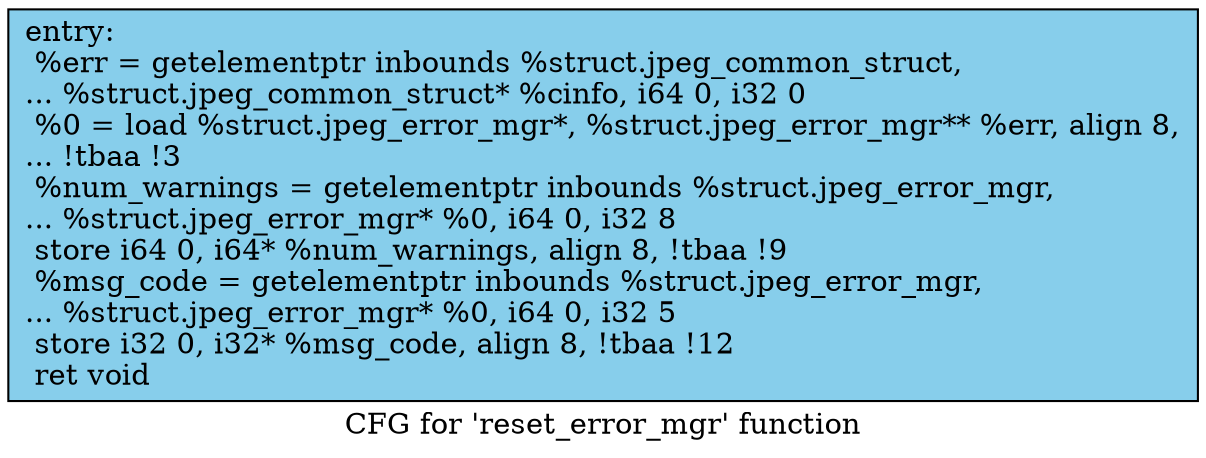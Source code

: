 digraph "CFG for 'reset_error_mgr' function" {
	label="CFG for 'reset_error_mgr' function";

	Node0x53edc30 [shape=record, style = filled, fillcolor = skyblue, label="{entry:\l  %err = getelementptr inbounds %struct.jpeg_common_struct,\l... %struct.jpeg_common_struct* %cinfo, i64 0, i32 0\l  %0 = load %struct.jpeg_error_mgr*, %struct.jpeg_error_mgr** %err, align 8,\l... !tbaa !3\l  %num_warnings = getelementptr inbounds %struct.jpeg_error_mgr,\l... %struct.jpeg_error_mgr* %0, i64 0, i32 8\l  store i64 0, i64* %num_warnings, align 8, !tbaa !9\l  %msg_code = getelementptr inbounds %struct.jpeg_error_mgr,\l... %struct.jpeg_error_mgr* %0, i64 0, i32 5\l  store i32 0, i32* %msg_code, align 8, !tbaa !12\l  ret void\l}"];
}
